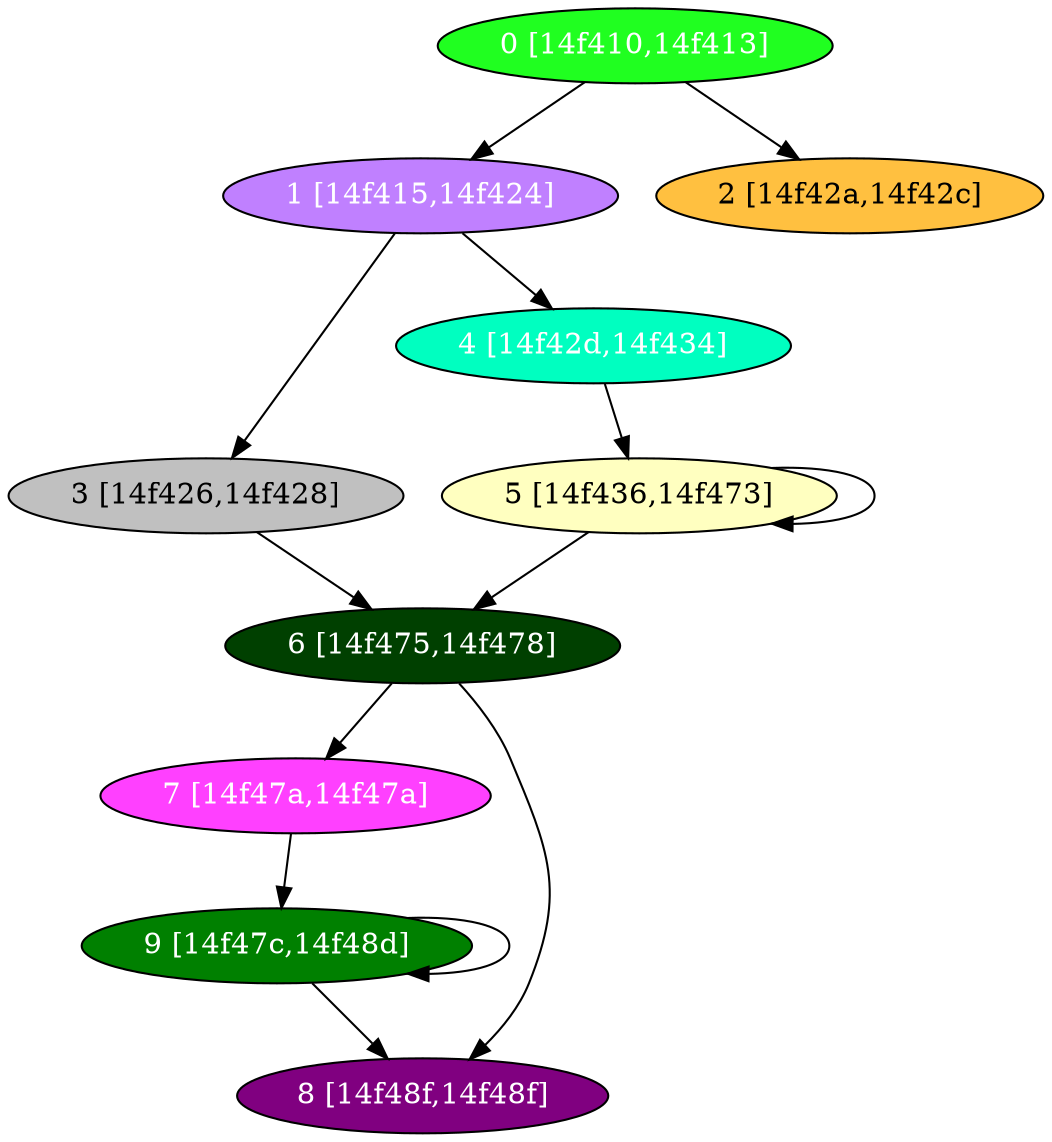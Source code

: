 diGraph libnss3{
	libnss3_0  [style=filled fillcolor="#20FF20" fontcolor="#ffffff" shape=oval label="0 [14f410,14f413]"]
	libnss3_1  [style=filled fillcolor="#C080FF" fontcolor="#ffffff" shape=oval label="1 [14f415,14f424]"]
	libnss3_2  [style=filled fillcolor="#FFC040" fontcolor="#000000" shape=oval label="2 [14f42a,14f42c]"]
	libnss3_3  [style=filled fillcolor="#C0C0C0" fontcolor="#000000" shape=oval label="3 [14f426,14f428]"]
	libnss3_4  [style=filled fillcolor="#00FFC0" fontcolor="#ffffff" shape=oval label="4 [14f42d,14f434]"]
	libnss3_5  [style=filled fillcolor="#FFFFC0" fontcolor="#000000" shape=oval label="5 [14f436,14f473]"]
	libnss3_6  [style=filled fillcolor="#004000" fontcolor="#ffffff" shape=oval label="6 [14f475,14f478]"]
	libnss3_7  [style=filled fillcolor="#FF40FF" fontcolor="#ffffff" shape=oval label="7 [14f47a,14f47a]"]
	libnss3_8  [style=filled fillcolor="#800080" fontcolor="#ffffff" shape=oval label="8 [14f48f,14f48f]"]
	libnss3_9  [style=filled fillcolor="#008000" fontcolor="#ffffff" shape=oval label="9 [14f47c,14f48d]"]

	libnss3_0 -> libnss3_1
	libnss3_0 -> libnss3_2
	libnss3_1 -> libnss3_3
	libnss3_1 -> libnss3_4
	libnss3_3 -> libnss3_6
	libnss3_4 -> libnss3_5
	libnss3_5 -> libnss3_5
	libnss3_5 -> libnss3_6
	libnss3_6 -> libnss3_7
	libnss3_6 -> libnss3_8
	libnss3_7 -> libnss3_9
	libnss3_9 -> libnss3_8
	libnss3_9 -> libnss3_9
}